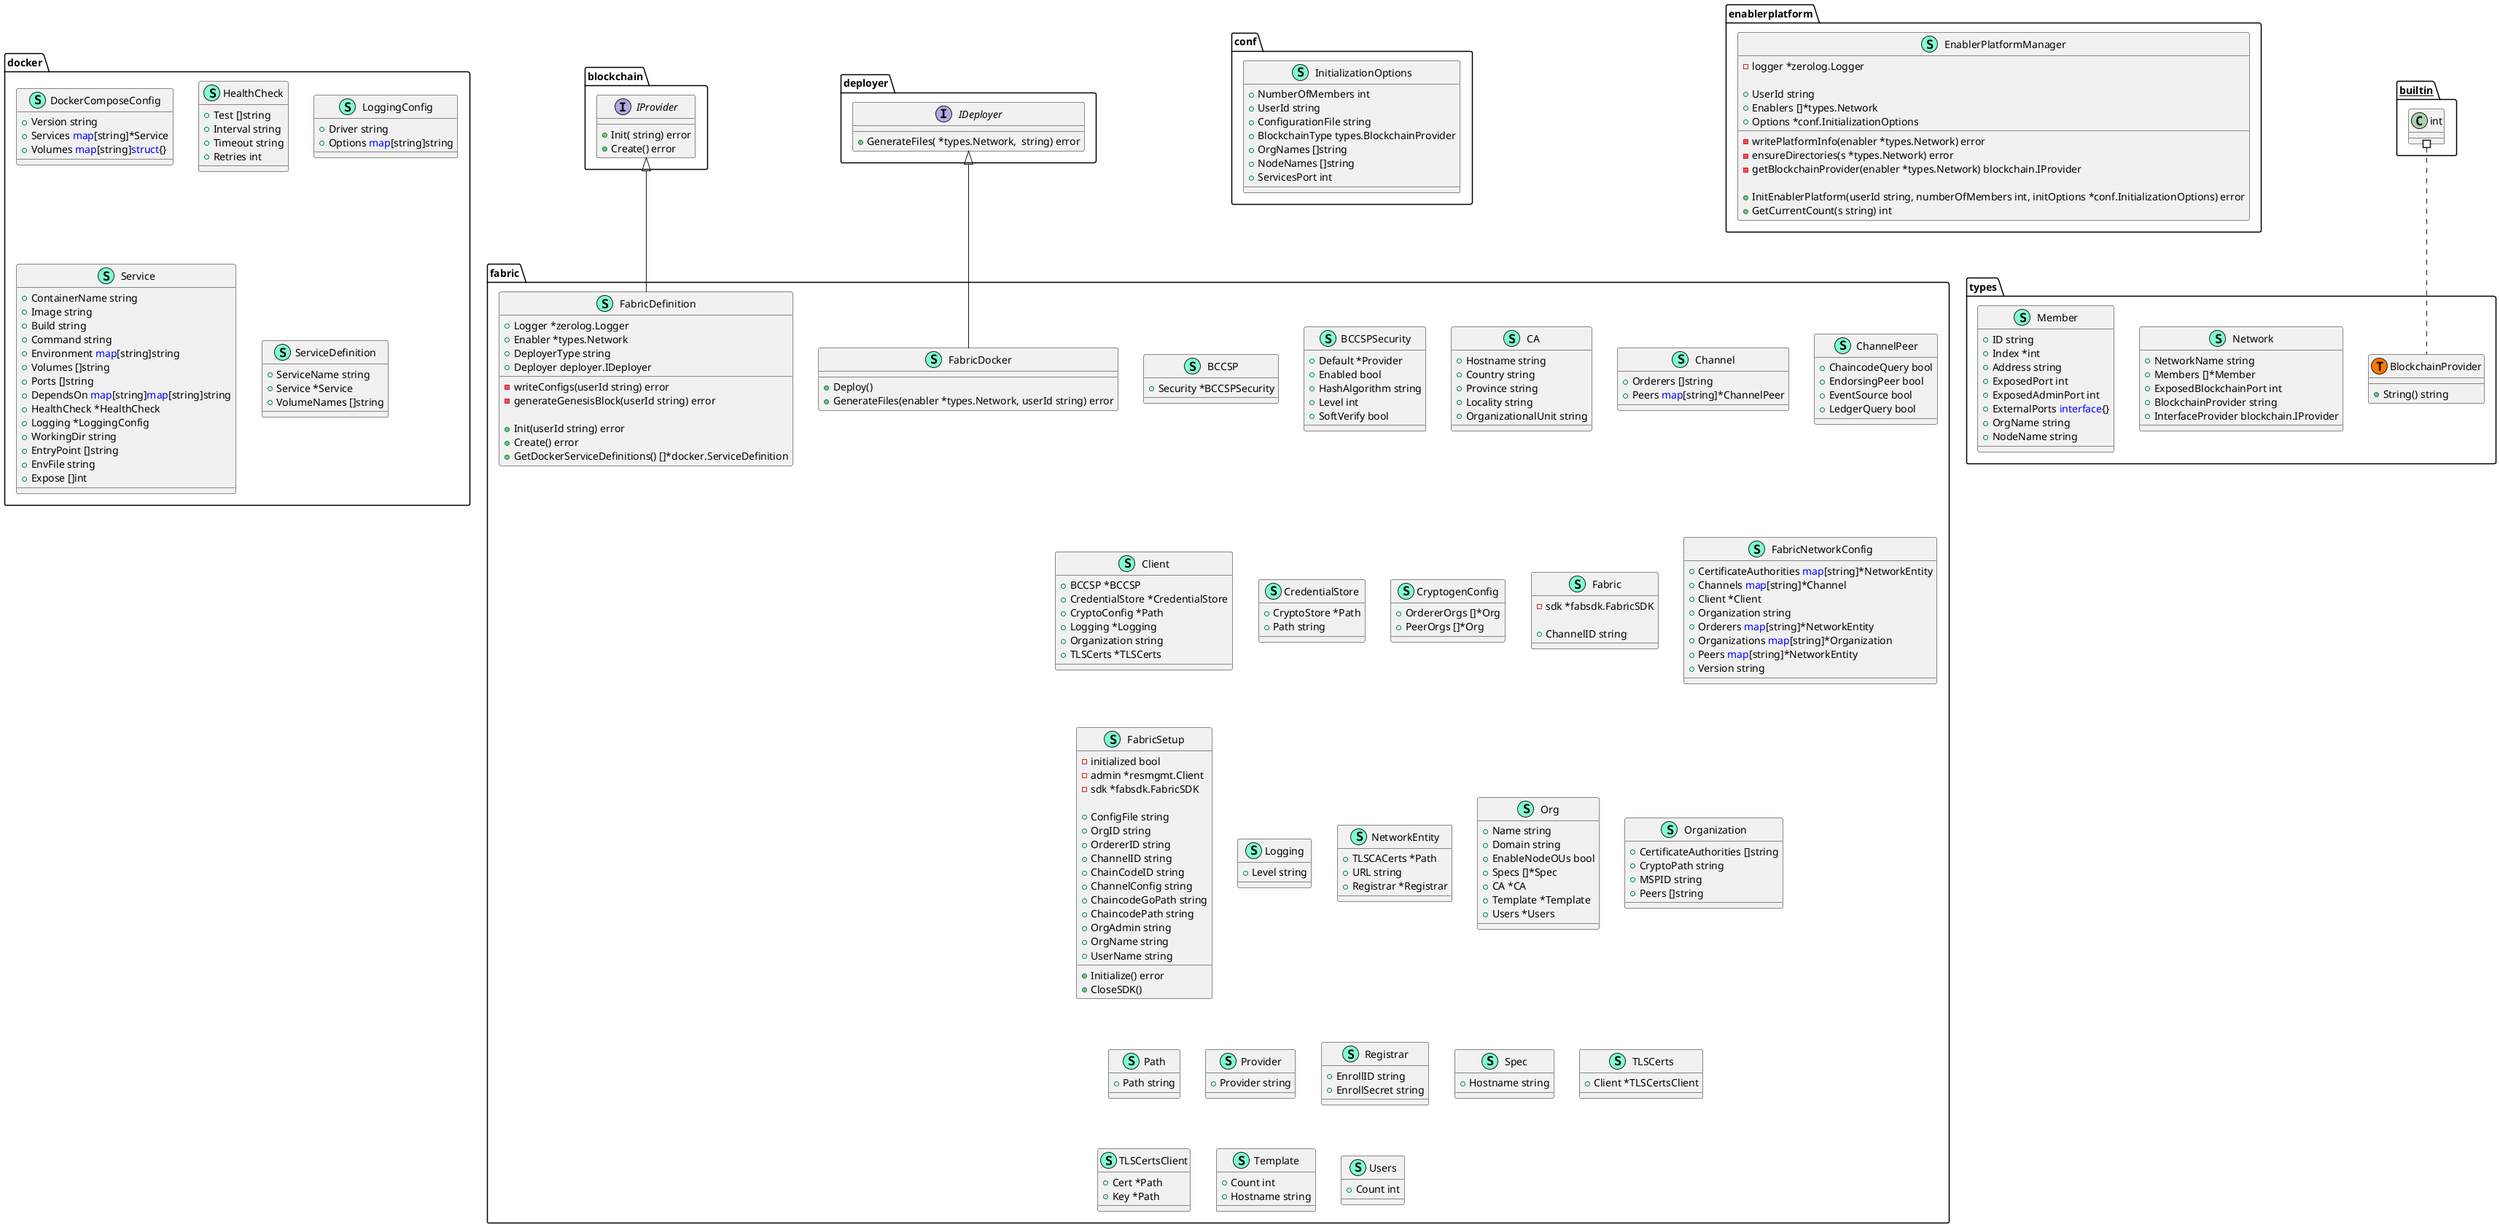 @startuml
namespace blockchain {
    interface IProvider  {
        + Init( string) error
        + Create() error

    }
}


namespace conf {
    class InitializationOptions << (S,Aquamarine) >> {
        + NumberOfMembers int
        + UserId string
        + ConfigurationFile string
        + BlockchainType types.BlockchainProvider
        + OrgNames []string
        + NodeNames []string
        + ServicesPort int

    }
}


namespace deployer {
    interface IDeployer  {
        + GenerateFiles( *types.Network,  string) error

    }
}


namespace docker {
    class DockerComposeConfig << (S,Aquamarine) >> {
        + Version string
        + Services <font color=blue>map</font>[string]*Service
        + Volumes <font color=blue>map</font>[string]<font color=blue>struct</font>{}

    }
    class HealthCheck << (S,Aquamarine) >> {
        + Test []string
        + Interval string
        + Timeout string
        + Retries int

    }
    class LoggingConfig << (S,Aquamarine) >> {
        + Driver string
        + Options <font color=blue>map</font>[string]string

    }
    class Service << (S,Aquamarine) >> {
        + ContainerName string
        + Image string
        + Build string
        + Command string
        + Environment <font color=blue>map</font>[string]string
        + Volumes []string
        + Ports []string
        + DependsOn <font color=blue>map</font>[string]<font color=blue>map</font>[string]string
        + HealthCheck *HealthCheck
        + Logging *LoggingConfig
        + WorkingDir string
        + EntryPoint []string
        + EnvFile string
        + Expose []int

    }
    class ServiceDefinition << (S,Aquamarine) >> {
        + ServiceName string
        + Service *Service
        + VolumeNames []string

    }
}


namespace enablerplatform {
    class EnablerPlatformManager << (S,Aquamarine) >> {
        - logger *zerolog.Logger

        + UserId string
        + Enablers []*types.Network
        + Options *conf.InitializationOptions

        - writePlatformInfo(enabler *types.Network) error
        - ensureDirectories(s *types.Network) error
        - getBlockchainProvider(enabler *types.Network) blockchain.IProvider

        + InitEnablerPlatform(userId string, numberOfMembers int, initOptions *conf.InitializationOptions) error
        + GetCurrentCount(s string) int

    }
}


namespace fabric {
    class BCCSP << (S,Aquamarine) >> {
        + Security *BCCSPSecurity

    }
    class BCCSPSecurity << (S,Aquamarine) >> {
        + Default *Provider
        + Enabled bool
        + HashAlgorithm string
        + Level int
        + SoftVerify bool

    }
    class CA << (S,Aquamarine) >> {
        + Hostname string
        + Country string
        + Province string
        + Locality string
        + OrganizationalUnit string

    }
    class Channel << (S,Aquamarine) >> {
        + Orderers []string
        + Peers <font color=blue>map</font>[string]*ChannelPeer

    }
    class ChannelPeer << (S,Aquamarine) >> {
        + ChaincodeQuery bool
        + EndorsingPeer bool
        + EventSource bool
        + LedgerQuery bool

    }
    class Client << (S,Aquamarine) >> {
        + BCCSP *BCCSP
        + CredentialStore *CredentialStore
        + CryptoConfig *Path
        + Logging *Logging
        + Organization string
        + TLSCerts *TLSCerts

    }
    class CredentialStore << (S,Aquamarine) >> {
        + CryptoStore *Path
        + Path string

    }
    class CryptogenConfig << (S,Aquamarine) >> {
        + OrdererOrgs []*Org
        + PeerOrgs []*Org

    }
    class Fabric << (S,Aquamarine) >> {
        - sdk *fabsdk.FabricSDK

        + ChannelID string

    }
    class FabricDefinition << (S,Aquamarine) >> {
        + Logger *zerolog.Logger
        + Enabler *types.Network
        + DeployerType string
        + Deployer deployer.IDeployer

        - writeConfigs(userId string) error
        - generateGenesisBlock(userId string) error

        + Init(userId string) error
        + Create() error
        + GetDockerServiceDefinitions() []*docker.ServiceDefinition

    }
    class FabricDocker << (S,Aquamarine) >> {
        + Deploy()
        + GenerateFiles(enabler *types.Network, userId string) error

    }
    class FabricNetworkConfig << (S,Aquamarine) >> {
        + CertificateAuthorities <font color=blue>map</font>[string]*NetworkEntity
        + Channels <font color=blue>map</font>[string]*Channel
        + Client *Client
        + Organization string
        + Orderers <font color=blue>map</font>[string]*NetworkEntity
        + Organizations <font color=blue>map</font>[string]*Organization
        + Peers <font color=blue>map</font>[string]*NetworkEntity
        + Version string

    }
    class FabricSetup << (S,Aquamarine) >> {
        - initialized bool
        - admin *resmgmt.Client
        - sdk *fabsdk.FabricSDK

        + ConfigFile string
        + OrgID string
        + OrdererID string
        + ChannelID string
        + ChainCodeID string
        + ChannelConfig string
        + ChaincodeGoPath string
        + ChaincodePath string
        + OrgAdmin string
        + OrgName string
        + UserName string

        + Initialize() error
        + CloseSDK()

    }
    class Logging << (S,Aquamarine) >> {
        + Level string

    }
    class NetworkEntity << (S,Aquamarine) >> {
        + TLSCACerts *Path
        + URL string
        + Registrar *Registrar

    }
    class Org << (S,Aquamarine) >> {
        + Name string
        + Domain string
        + EnableNodeOUs bool
        + Specs []*Spec
        + CA *CA
        + Template *Template
        + Users *Users

    }
    class Organization << (S,Aquamarine) >> {
        + CertificateAuthorities []string
        + CryptoPath string
        + MSPID string
        + Peers []string

    }
    class Path << (S,Aquamarine) >> {
        + Path string

    }
    class Provider << (S,Aquamarine) >> {
        + Provider string

    }
    class Registrar << (S,Aquamarine) >> {
        + EnrollID string
        + EnrollSecret string

    }
    class Spec << (S,Aquamarine) >> {
        + Hostname string

    }
    class TLSCerts << (S,Aquamarine) >> {
        + Client *TLSCertsClient

    }
    class TLSCertsClient << (S,Aquamarine) >> {
        + Cert *Path
        + Key *Path

    }
    class Template << (S,Aquamarine) >> {
        + Count int
        + Hostname string

    }
    class Users << (S,Aquamarine) >> {
        + Count int

    }
}

"blockchain.IProvider" <|-- "fabric.FabricDefinition"
"deployer.IDeployer" <|-- "fabric.FabricDocker"

namespace types {
    class BlockchainProvider << (S,Aquamarine) >> {
        + String() string

    }
    class Network << (S,Aquamarine) >> {
        + NetworkName string
        + Members []*Member
        + ExposedBlockchainPort int
        + BlockchainProvider string
        + InterfaceProvider blockchain.IProvider

    }
    class Member << (S,Aquamarine) >> {
        + ID string
        + Index *int
        + Address string
        + ExposedPort int
        + ExposedAdminPort int
        + ExternalPorts <font color=blue>interface</font>{}
        + OrgName string
        + NodeName string

    }
    class types.BlockchainProvider << (T, #FF7700) >>  {
    }
}


"__builtin__.int" #.. "types.BlockchainProvider"
@enduml
